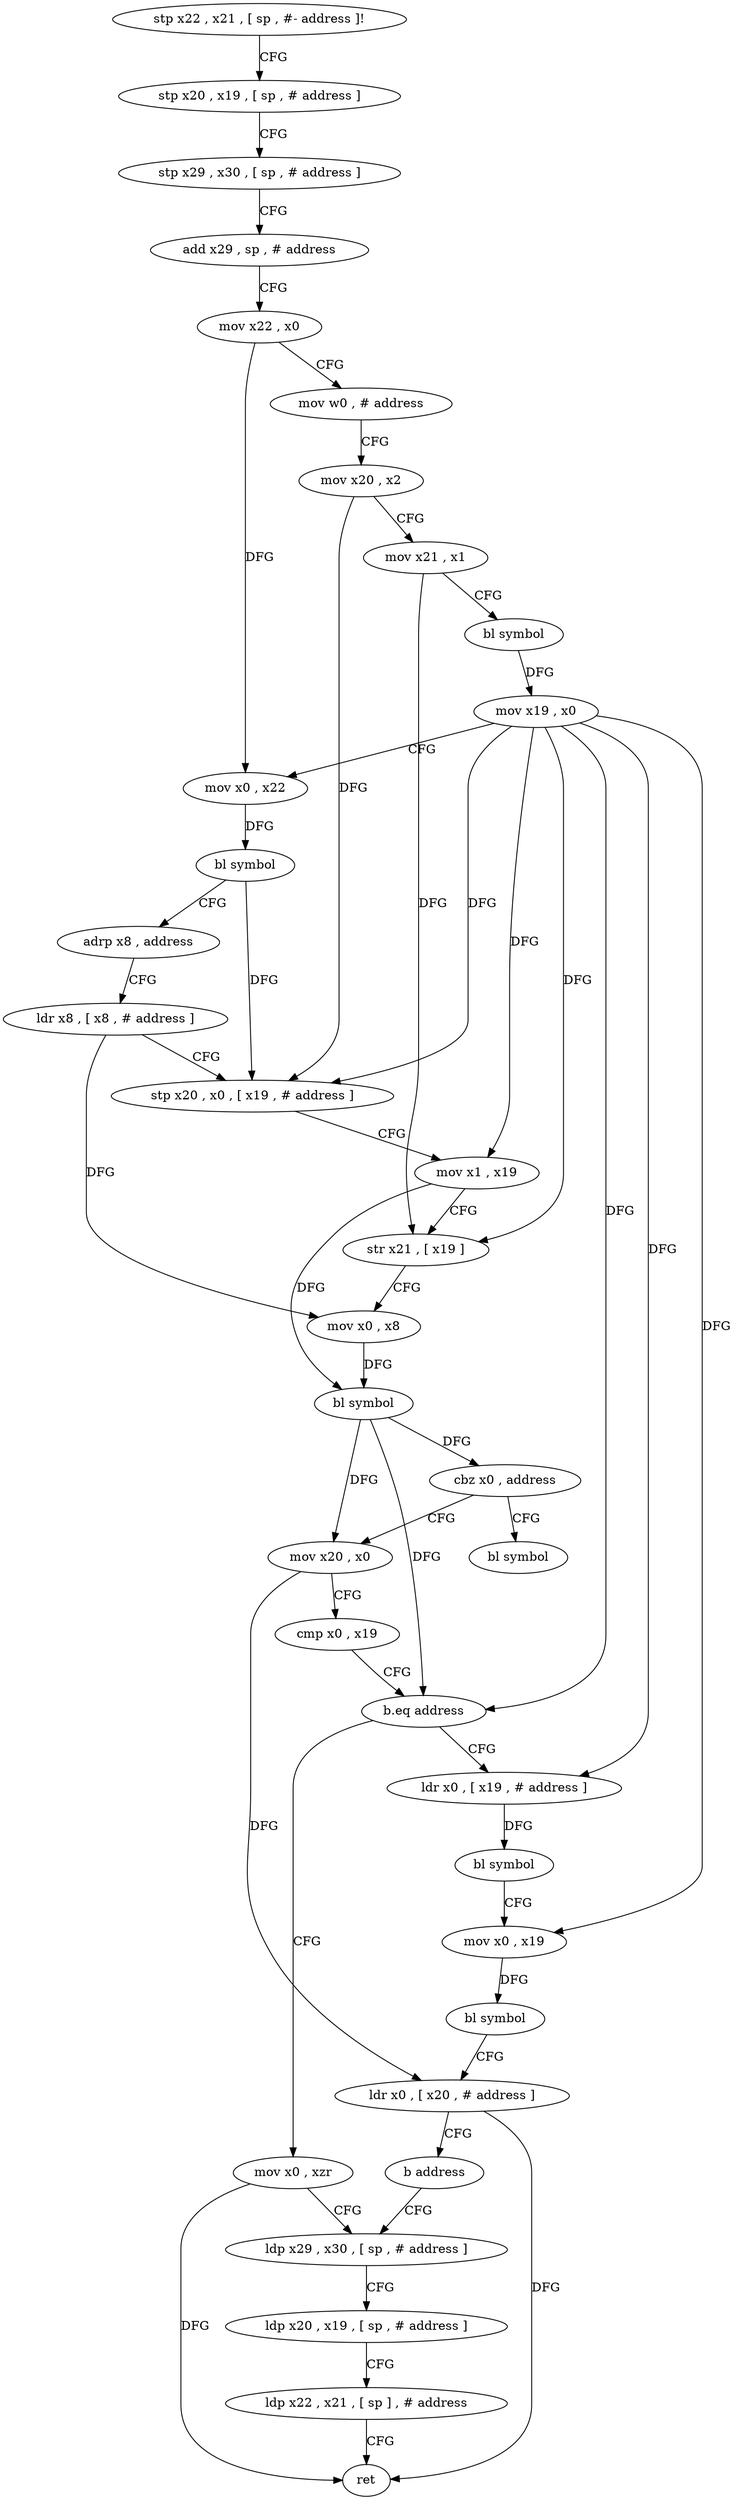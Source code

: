 digraph "func" {
"4228656" [label = "stp x22 , x21 , [ sp , #- address ]!" ]
"4228660" [label = "stp x20 , x19 , [ sp , # address ]" ]
"4228664" [label = "stp x29 , x30 , [ sp , # address ]" ]
"4228668" [label = "add x29 , sp , # address" ]
"4228672" [label = "mov x22 , x0" ]
"4228676" [label = "mov w0 , # address" ]
"4228680" [label = "mov x20 , x2" ]
"4228684" [label = "mov x21 , x1" ]
"4228688" [label = "bl symbol" ]
"4228692" [label = "mov x19 , x0" ]
"4228696" [label = "mov x0 , x22" ]
"4228700" [label = "bl symbol" ]
"4228704" [label = "adrp x8 , address" ]
"4228708" [label = "ldr x8 , [ x8 , # address ]" ]
"4228712" [label = "stp x20 , x0 , [ x19 , # address ]" ]
"4228716" [label = "mov x1 , x19" ]
"4228720" [label = "str x21 , [ x19 ]" ]
"4228724" [label = "mov x0 , x8" ]
"4228728" [label = "bl symbol" ]
"4228732" [label = "cbz x0 , address" ]
"4228792" [label = "bl symbol" ]
"4228736" [label = "mov x20 , x0" ]
"4228740" [label = "cmp x0 , x19" ]
"4228744" [label = "b.eq address" ]
"4228772" [label = "mov x0 , xzr" ]
"4228748" [label = "ldr x0 , [ x19 , # address ]" ]
"4228776" [label = "ldp x29 , x30 , [ sp , # address ]" ]
"4228752" [label = "bl symbol" ]
"4228756" [label = "mov x0 , x19" ]
"4228760" [label = "bl symbol" ]
"4228764" [label = "ldr x0 , [ x20 , # address ]" ]
"4228768" [label = "b address" ]
"4228780" [label = "ldp x20 , x19 , [ sp , # address ]" ]
"4228784" [label = "ldp x22 , x21 , [ sp ] , # address" ]
"4228788" [label = "ret" ]
"4228656" -> "4228660" [ label = "CFG" ]
"4228660" -> "4228664" [ label = "CFG" ]
"4228664" -> "4228668" [ label = "CFG" ]
"4228668" -> "4228672" [ label = "CFG" ]
"4228672" -> "4228676" [ label = "CFG" ]
"4228672" -> "4228696" [ label = "DFG" ]
"4228676" -> "4228680" [ label = "CFG" ]
"4228680" -> "4228684" [ label = "CFG" ]
"4228680" -> "4228712" [ label = "DFG" ]
"4228684" -> "4228688" [ label = "CFG" ]
"4228684" -> "4228720" [ label = "DFG" ]
"4228688" -> "4228692" [ label = "DFG" ]
"4228692" -> "4228696" [ label = "CFG" ]
"4228692" -> "4228712" [ label = "DFG" ]
"4228692" -> "4228716" [ label = "DFG" ]
"4228692" -> "4228720" [ label = "DFG" ]
"4228692" -> "4228744" [ label = "DFG" ]
"4228692" -> "4228748" [ label = "DFG" ]
"4228692" -> "4228756" [ label = "DFG" ]
"4228696" -> "4228700" [ label = "DFG" ]
"4228700" -> "4228704" [ label = "CFG" ]
"4228700" -> "4228712" [ label = "DFG" ]
"4228704" -> "4228708" [ label = "CFG" ]
"4228708" -> "4228712" [ label = "CFG" ]
"4228708" -> "4228724" [ label = "DFG" ]
"4228712" -> "4228716" [ label = "CFG" ]
"4228716" -> "4228720" [ label = "CFG" ]
"4228716" -> "4228728" [ label = "DFG" ]
"4228720" -> "4228724" [ label = "CFG" ]
"4228724" -> "4228728" [ label = "DFG" ]
"4228728" -> "4228732" [ label = "DFG" ]
"4228728" -> "4228736" [ label = "DFG" ]
"4228728" -> "4228744" [ label = "DFG" ]
"4228732" -> "4228792" [ label = "CFG" ]
"4228732" -> "4228736" [ label = "CFG" ]
"4228736" -> "4228740" [ label = "CFG" ]
"4228736" -> "4228764" [ label = "DFG" ]
"4228740" -> "4228744" [ label = "CFG" ]
"4228744" -> "4228772" [ label = "CFG" ]
"4228744" -> "4228748" [ label = "CFG" ]
"4228772" -> "4228776" [ label = "CFG" ]
"4228772" -> "4228788" [ label = "DFG" ]
"4228748" -> "4228752" [ label = "DFG" ]
"4228776" -> "4228780" [ label = "CFG" ]
"4228752" -> "4228756" [ label = "CFG" ]
"4228756" -> "4228760" [ label = "DFG" ]
"4228760" -> "4228764" [ label = "CFG" ]
"4228764" -> "4228768" [ label = "CFG" ]
"4228764" -> "4228788" [ label = "DFG" ]
"4228768" -> "4228776" [ label = "CFG" ]
"4228780" -> "4228784" [ label = "CFG" ]
"4228784" -> "4228788" [ label = "CFG" ]
}

